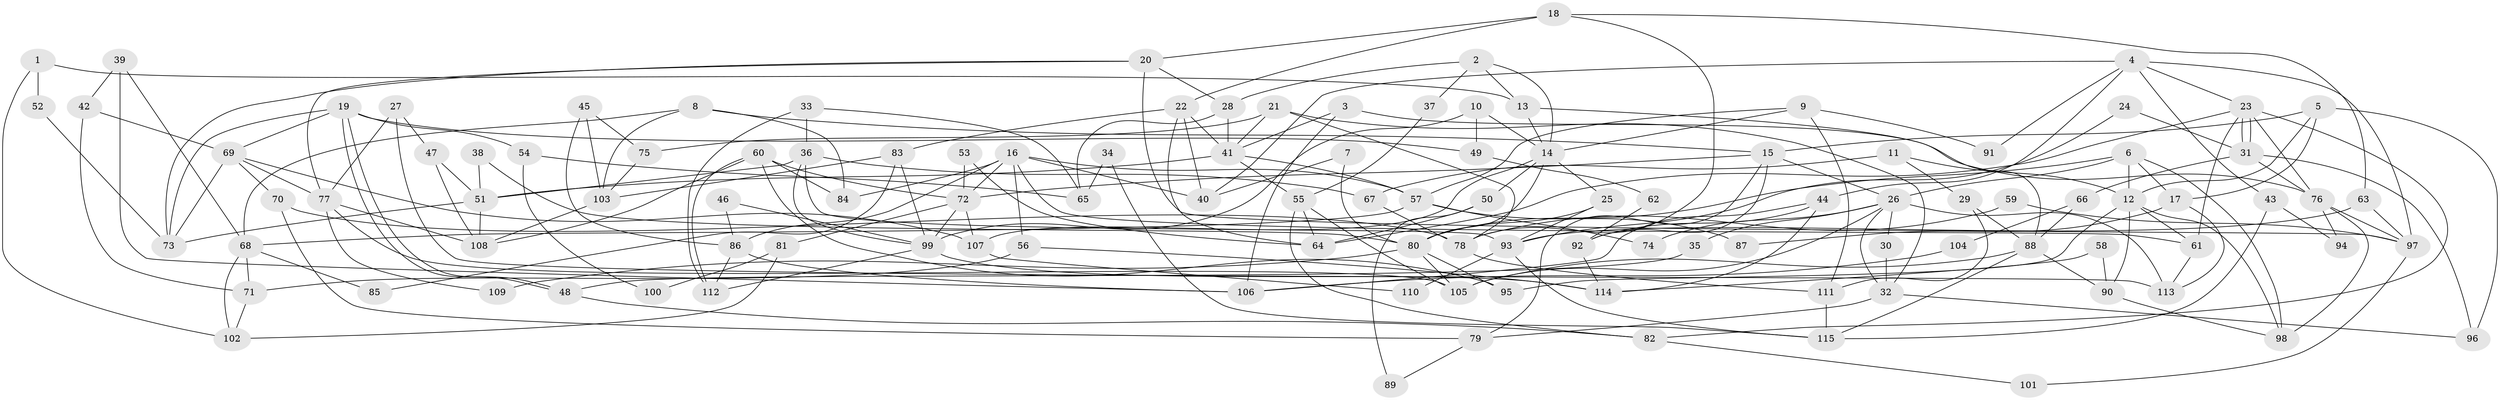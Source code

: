 // Generated by graph-tools (version 1.1) at 2025/11/02/27/25 16:11:16]
// undirected, 115 vertices, 230 edges
graph export_dot {
graph [start="1"]
  node [color=gray90,style=filled];
  1;
  2;
  3;
  4;
  5;
  6;
  7;
  8;
  9;
  10;
  11;
  12;
  13;
  14;
  15;
  16;
  17;
  18;
  19;
  20;
  21;
  22;
  23;
  24;
  25;
  26;
  27;
  28;
  29;
  30;
  31;
  32;
  33;
  34;
  35;
  36;
  37;
  38;
  39;
  40;
  41;
  42;
  43;
  44;
  45;
  46;
  47;
  48;
  49;
  50;
  51;
  52;
  53;
  54;
  55;
  56;
  57;
  58;
  59;
  60;
  61;
  62;
  63;
  64;
  65;
  66;
  67;
  68;
  69;
  70;
  71;
  72;
  73;
  74;
  75;
  76;
  77;
  78;
  79;
  80;
  81;
  82;
  83;
  84;
  85;
  86;
  87;
  88;
  89;
  90;
  91;
  92;
  93;
  94;
  95;
  96;
  97;
  98;
  99;
  100;
  101;
  102;
  103;
  104;
  105;
  106;
  107;
  108;
  109;
  110;
  111;
  112;
  113;
  114;
  115;
  1 -- 13;
  1 -- 102;
  1 -- 52;
  2 -- 13;
  2 -- 28;
  2 -- 14;
  2 -- 37;
  3 -- 41;
  3 -- 76;
  3 -- 106;
  4 -- 40;
  4 -- 44;
  4 -- 23;
  4 -- 43;
  4 -- 91;
  4 -- 97;
  5 -- 12;
  5 -- 17;
  5 -- 15;
  5 -- 96;
  6 -- 98;
  6 -- 26;
  6 -- 12;
  6 -- 17;
  6 -- 80;
  7 -- 80;
  7 -- 40;
  8 -- 103;
  8 -- 15;
  8 -- 68;
  8 -- 84;
  9 -- 14;
  9 -- 57;
  9 -- 91;
  9 -- 111;
  10 -- 99;
  10 -- 14;
  10 -- 49;
  11 -- 67;
  11 -- 12;
  11 -- 29;
  12 -- 61;
  12 -- 90;
  12 -- 95;
  12 -- 98;
  13 -- 88;
  13 -- 14;
  14 -- 80;
  14 -- 25;
  14 -- 50;
  14 -- 107;
  15 -- 26;
  15 -- 72;
  15 -- 79;
  15 -- 92;
  16 -- 72;
  16 -- 84;
  16 -- 40;
  16 -- 56;
  16 -- 57;
  16 -- 61;
  16 -- 86;
  17 -- 113;
  17 -- 87;
  18 -- 22;
  18 -- 20;
  18 -- 63;
  18 -- 78;
  19 -- 73;
  19 -- 48;
  19 -- 48;
  19 -- 49;
  19 -- 54;
  19 -- 69;
  20 -- 97;
  20 -- 73;
  20 -- 28;
  20 -- 77;
  21 -- 41;
  21 -- 78;
  21 -- 32;
  21 -- 75;
  22 -- 41;
  22 -- 64;
  22 -- 40;
  22 -- 83;
  23 -- 31;
  23 -- 31;
  23 -- 61;
  23 -- 64;
  23 -- 76;
  23 -- 82;
  24 -- 31;
  24 -- 93;
  25 -- 93;
  25 -- 80;
  26 -- 32;
  26 -- 105;
  26 -- 30;
  26 -- 35;
  26 -- 74;
  26 -- 113;
  27 -- 113;
  27 -- 77;
  27 -- 47;
  28 -- 41;
  28 -- 65;
  29 -- 88;
  29 -- 111;
  30 -- 32;
  31 -- 96;
  31 -- 66;
  31 -- 76;
  32 -- 79;
  32 -- 96;
  33 -- 112;
  33 -- 36;
  33 -- 65;
  34 -- 115;
  34 -- 65;
  35 -- 48;
  36 -- 99;
  36 -- 93;
  36 -- 51;
  36 -- 67;
  37 -- 55;
  38 -- 51;
  38 -- 80;
  39 -- 42;
  39 -- 106;
  39 -- 68;
  41 -- 51;
  41 -- 57;
  41 -- 55;
  42 -- 71;
  42 -- 69;
  43 -- 115;
  43 -- 94;
  44 -- 114;
  44 -- 106;
  44 -- 92;
  45 -- 75;
  45 -- 103;
  45 -- 86;
  46 -- 99;
  46 -- 86;
  47 -- 51;
  47 -- 108;
  48 -- 82;
  49 -- 62;
  50 -- 64;
  50 -- 89;
  51 -- 108;
  51 -- 73;
  52 -- 73;
  53 -- 72;
  53 -- 64;
  54 -- 65;
  54 -- 100;
  55 -- 105;
  55 -- 64;
  55 -- 82;
  56 -- 114;
  56 -- 71;
  57 -- 68;
  57 -- 74;
  57 -- 87;
  58 -- 114;
  58 -- 90;
  59 -- 97;
  59 -- 78;
  60 -- 72;
  60 -- 95;
  60 -- 84;
  60 -- 108;
  60 -- 112;
  61 -- 113;
  62 -- 92;
  63 -- 97;
  63 -- 93;
  66 -- 88;
  66 -- 104;
  67 -- 78;
  68 -- 71;
  68 -- 85;
  68 -- 102;
  69 -- 77;
  69 -- 70;
  69 -- 73;
  69 -- 107;
  70 -- 78;
  70 -- 79;
  71 -- 102;
  72 -- 107;
  72 -- 81;
  72 -- 99;
  75 -- 103;
  76 -- 94;
  76 -- 97;
  76 -- 98;
  77 -- 108;
  77 -- 105;
  77 -- 109;
  78 -- 111;
  79 -- 89;
  80 -- 95;
  80 -- 105;
  80 -- 109;
  81 -- 102;
  81 -- 100;
  82 -- 101;
  83 -- 99;
  83 -- 85;
  83 -- 103;
  86 -- 106;
  86 -- 112;
  88 -- 105;
  88 -- 90;
  88 -- 115;
  90 -- 98;
  92 -- 114;
  93 -- 115;
  93 -- 110;
  97 -- 101;
  99 -- 112;
  99 -- 114;
  103 -- 108;
  104 -- 106;
  107 -- 110;
  111 -- 115;
}
